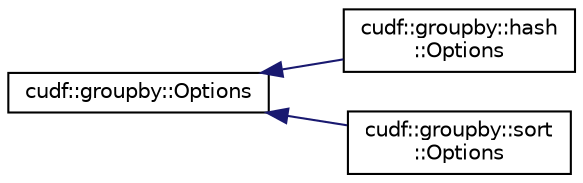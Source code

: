 digraph "Graphical Class Hierarchy"
{
  edge [fontname="Helvetica",fontsize="10",labelfontname="Helvetica",labelfontsize="10"];
  node [fontname="Helvetica",fontsize="10",shape=record];
  rankdir="LR";
  Node0 [label="cudf::groupby::Options",height=0.2,width=0.4,color="black", fillcolor="white", style="filled",URL="$structcudf_1_1groupby_1_1Options.html",tooltip="Top-level options for controlling behavior of the groupby operation. "];
  Node0 -> Node1 [dir="back",color="midnightblue",fontsize="10",style="solid",fontname="Helvetica"];
  Node1 [label="cudf::groupby::hash\l::Options",height=0.2,width=0.4,color="black", fillcolor="white", style="filled",URL="$structcudf_1_1groupby_1_1hash_1_1Options.html",tooltip="Options unique to the hash-based groupby "];
  Node0 -> Node2 [dir="back",color="midnightblue",fontsize="10",style="solid",fontname="Helvetica"];
  Node2 [label="cudf::groupby::sort\l::Options",height=0.2,width=0.4,color="black", fillcolor="white", style="filled",URL="$structcudf_1_1groupby_1_1sort_1_1Options.html",tooltip="Options unique to the sort-based groupby. "];
}
